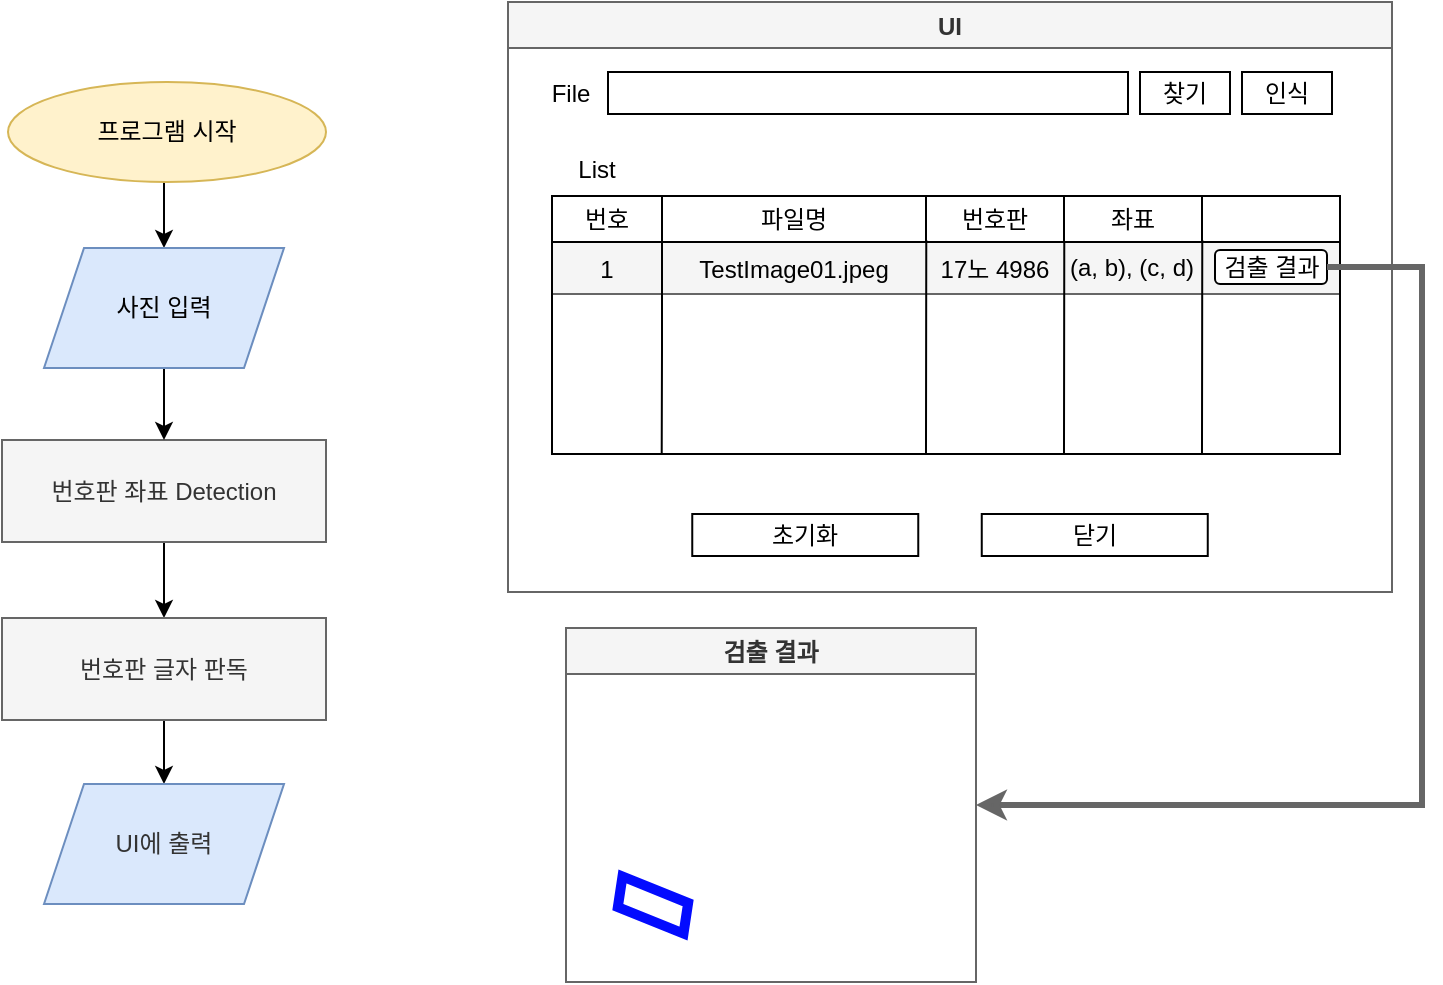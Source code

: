 <mxfile version="14.7.3" type="device"><diagram id="FogCuzA-QzDeeE3Vjx0h" name="Page-1"><mxGraphModel dx="1422" dy="762" grid="0" gridSize="10" guides="1" tooltips="1" connect="1" arrows="1" fold="1" page="1" pageScale="1" pageWidth="827" pageHeight="583" math="0" shadow="0"><root><mxCell id="0"/><mxCell id="1" parent="0"/><mxCell id="k7M5qeO7lcfDjnVykl1n-12" style="edgeStyle=orthogonalEdgeStyle;rounded=0;orthogonalLoop=1;jettySize=auto;html=1;exitX=0.5;exitY=1;exitDx=0;exitDy=0;entryX=0.5;entryY=0;entryDx=0;entryDy=0;" edge="1" parent="1" source="k7M5qeO7lcfDjnVykl1n-4" target="k7M5qeO7lcfDjnVykl1n-8"><mxGeometry relative="1" as="geometry"/></mxCell><mxCell id="k7M5qeO7lcfDjnVykl1n-4" value="프로그램 시작" style="ellipse;whiteSpace=wrap;html=1;fillColor=#fff2cc;strokeColor=#d6b656;" vertex="1" parent="1"><mxGeometry x="76" y="86" width="159" height="50" as="geometry"/></mxCell><mxCell id="k7M5qeO7lcfDjnVykl1n-14" style="edgeStyle=orthogonalEdgeStyle;rounded=0;orthogonalLoop=1;jettySize=auto;html=1;exitX=0.5;exitY=1;exitDx=0;exitDy=0;entryX=0.5;entryY=0;entryDx=0;entryDy=0;" edge="1" parent="1" source="k7M5qeO7lcfDjnVykl1n-7" target="k7M5qeO7lcfDjnVykl1n-9"><mxGeometry relative="1" as="geometry"/></mxCell><mxCell id="k7M5qeO7lcfDjnVykl1n-7" value="번호판 좌표 Detection" style="rounded=0;whiteSpace=wrap;html=1;fillColor=#f5f5f5;strokeColor=#666666;fontColor=#333333;" vertex="1" parent="1"><mxGeometry x="73" y="265" width="162" height="51" as="geometry"/></mxCell><mxCell id="k7M5qeO7lcfDjnVykl1n-13" style="edgeStyle=orthogonalEdgeStyle;rounded=0;orthogonalLoop=1;jettySize=auto;html=1;exitX=0.5;exitY=1;exitDx=0;exitDy=0;entryX=0.5;entryY=0;entryDx=0;entryDy=0;" edge="1" parent="1" source="k7M5qeO7lcfDjnVykl1n-8" target="k7M5qeO7lcfDjnVykl1n-7"><mxGeometry relative="1" as="geometry"/></mxCell><mxCell id="k7M5qeO7lcfDjnVykl1n-8" value="사진 입력" style="shape=parallelogram;perimeter=parallelogramPerimeter;whiteSpace=wrap;html=1;fixedSize=1;fillColor=#dae8fc;strokeColor=#6c8ebf;" vertex="1" parent="1"><mxGeometry x="94" y="169" width="120" height="60" as="geometry"/></mxCell><mxCell id="k7M5qeO7lcfDjnVykl1n-57" style="edgeStyle=orthogonalEdgeStyle;rounded=0;orthogonalLoop=1;jettySize=auto;html=1;exitX=0.5;exitY=1;exitDx=0;exitDy=0;endArrow=classic;endFill=1;strokeWidth=1;" edge="1" parent="1" source="k7M5qeO7lcfDjnVykl1n-9"><mxGeometry relative="1" as="geometry"><mxPoint x="154" y="437.0" as="targetPoint"/></mxGeometry></mxCell><mxCell id="k7M5qeO7lcfDjnVykl1n-9" value="번호판 글자 판독" style="rounded=0;whiteSpace=wrap;html=1;fillColor=#f5f5f5;strokeColor=#666666;fontColor=#333333;" vertex="1" parent="1"><mxGeometry x="73" y="354" width="162" height="51" as="geometry"/></mxCell><mxCell id="k7M5qeO7lcfDjnVykl1n-11" value="UI" style="swimlane;fillColor=#f5f5f5;strokeColor=#666666;fontColor=#333333;" vertex="1" parent="1"><mxGeometry x="326" y="46" width="442" height="295" as="geometry"/></mxCell><mxCell id="k7M5qeO7lcfDjnVykl1n-46" value="" style="rounded=0;whiteSpace=wrap;html=1;fillColor=#f5f5f5;strokeColor=#666666;fontColor=#333333;" vertex="1" parent="k7M5qeO7lcfDjnVykl1n-11"><mxGeometry x="22" y="120" width="394" height="26" as="geometry"/></mxCell><mxCell id="k7M5qeO7lcfDjnVykl1n-16" value="File" style="rounded=0;whiteSpace=wrap;html=1;strokeColor=none;" vertex="1" parent="k7M5qeO7lcfDjnVykl1n-11"><mxGeometry x="9" y="35" width="45" height="21" as="geometry"/></mxCell><mxCell id="k7M5qeO7lcfDjnVykl1n-17" value="" style="rounded=0;whiteSpace=wrap;html=1;" vertex="1" parent="k7M5qeO7lcfDjnVykl1n-11"><mxGeometry x="50" y="35" width="260" height="21" as="geometry"/></mxCell><mxCell id="k7M5qeO7lcfDjnVykl1n-18" value="찾기" style="rounded=0;whiteSpace=wrap;html=1;" vertex="1" parent="k7M5qeO7lcfDjnVykl1n-11"><mxGeometry x="316" y="35" width="45" height="21" as="geometry"/></mxCell><mxCell id="k7M5qeO7lcfDjnVykl1n-19" value="인식" style="rounded=0;whiteSpace=wrap;html=1;" vertex="1" parent="k7M5qeO7lcfDjnVykl1n-11"><mxGeometry x="367" y="35" width="45" height="21" as="geometry"/></mxCell><mxCell id="k7M5qeO7lcfDjnVykl1n-20" value="" style="rounded=0;whiteSpace=wrap;html=1;fillColor=none;" vertex="1" parent="k7M5qeO7lcfDjnVykl1n-11"><mxGeometry x="22" y="97" width="394" height="129" as="geometry"/></mxCell><mxCell id="k7M5qeO7lcfDjnVykl1n-27" value="List" style="rounded=0;whiteSpace=wrap;html=1;strokeColor=none;" vertex="1" parent="k7M5qeO7lcfDjnVykl1n-11"><mxGeometry x="22" y="73" width="45" height="21" as="geometry"/></mxCell><mxCell id="k7M5qeO7lcfDjnVykl1n-28" value="번호" style="rounded=0;whiteSpace=wrap;html=1;" vertex="1" parent="k7M5qeO7lcfDjnVykl1n-11"><mxGeometry x="22" y="97" width="55" height="23" as="geometry"/></mxCell><mxCell id="k7M5qeO7lcfDjnVykl1n-29" value="파일명" style="rounded=0;whiteSpace=wrap;html=1;" vertex="1" parent="k7M5qeO7lcfDjnVykl1n-11"><mxGeometry x="77" y="97" width="132" height="23" as="geometry"/></mxCell><mxCell id="k7M5qeO7lcfDjnVykl1n-30" value="번호판" style="rounded=0;whiteSpace=wrap;html=1;" vertex="1" parent="k7M5qeO7lcfDjnVykl1n-11"><mxGeometry x="209" y="97" width="69" height="23" as="geometry"/></mxCell><mxCell id="k7M5qeO7lcfDjnVykl1n-31" value="좌표" style="rounded=0;whiteSpace=wrap;html=1;" vertex="1" parent="k7M5qeO7lcfDjnVykl1n-11"><mxGeometry x="278" y="97" width="69" height="23" as="geometry"/></mxCell><mxCell id="k7M5qeO7lcfDjnVykl1n-32" value="" style="rounded=0;whiteSpace=wrap;html=1;" vertex="1" parent="k7M5qeO7lcfDjnVykl1n-11"><mxGeometry x="347" y="97" width="69" height="23" as="geometry"/></mxCell><mxCell id="k7M5qeO7lcfDjnVykl1n-41" value="검출 결과" style="rounded=1;whiteSpace=wrap;html=1;" vertex="1" parent="k7M5qeO7lcfDjnVykl1n-11"><mxGeometry x="353.5" y="124" width="56" height="17" as="geometry"/></mxCell><mxCell id="k7M5qeO7lcfDjnVykl1n-42" value="1" style="rounded=0;whiteSpace=wrap;html=1;strokeColor=none;fillColor=none;" vertex="1" parent="k7M5qeO7lcfDjnVykl1n-11"><mxGeometry x="27" y="123" width="45" height="21" as="geometry"/></mxCell><mxCell id="k7M5qeO7lcfDjnVykl1n-43" value="TestImage01.jpeg" style="rounded=0;whiteSpace=wrap;html=1;strokeColor=none;fillColor=none;" vertex="1" parent="k7M5qeO7lcfDjnVykl1n-11"><mxGeometry x="119.25" y="123" width="47.5" height="21" as="geometry"/></mxCell><mxCell id="k7M5qeO7lcfDjnVykl1n-44" value="17노 4986" style="rounded=0;whiteSpace=wrap;html=1;strokeColor=none;fillColor=none;" vertex="1" parent="k7M5qeO7lcfDjnVykl1n-11"><mxGeometry x="211.88" y="123" width="63.25" height="21" as="geometry"/></mxCell><mxCell id="k7M5qeO7lcfDjnVykl1n-45" value="(a, b), (c, d)" style="rounded=0;whiteSpace=wrap;html=1;strokeColor=none;fillColor=none;" vertex="1" parent="k7M5qeO7lcfDjnVykl1n-11"><mxGeometry x="278" y="122" width="68.13" height="21" as="geometry"/></mxCell><mxCell id="k7M5qeO7lcfDjnVykl1n-47" value="초기화" style="rounded=0;whiteSpace=wrap;html=1;" vertex="1" parent="k7M5qeO7lcfDjnVykl1n-11"><mxGeometry x="92.13" y="256" width="113" height="21" as="geometry"/></mxCell><mxCell id="k7M5qeO7lcfDjnVykl1n-48" value="닫기" style="rounded=0;whiteSpace=wrap;html=1;" vertex="1" parent="k7M5qeO7lcfDjnVykl1n-11"><mxGeometry x="236.88" y="256" width="113" height="21" as="geometry"/></mxCell><mxCell id="k7M5qeO7lcfDjnVykl1n-34" style="edgeStyle=orthogonalEdgeStyle;rounded=0;orthogonalLoop=1;jettySize=auto;html=1;exitX=0;exitY=1;exitDx=0;exitDy=0;endArrow=none;endFill=0;" edge="1" parent="1" source="k7M5qeO7lcfDjnVykl1n-29"><mxGeometry relative="1" as="geometry"><mxPoint x="402.857" y="272.524" as="targetPoint"/></mxGeometry></mxCell><mxCell id="k7M5qeO7lcfDjnVykl1n-38" style="edgeStyle=orthogonalEdgeStyle;rounded=0;orthogonalLoop=1;jettySize=auto;html=1;exitX=0;exitY=1;exitDx=0;exitDy=0;endArrow=none;endFill=0;" edge="1" parent="1"><mxGeometry relative="1" as="geometry"><mxPoint x="603.997" y="272.524" as="targetPoint"/><mxPoint x="604.14" y="166" as="sourcePoint"/><Array as="points"><mxPoint x="604.14" y="195"/><mxPoint x="604.14" y="195"/></Array></mxGeometry></mxCell><mxCell id="k7M5qeO7lcfDjnVykl1n-39" style="edgeStyle=orthogonalEdgeStyle;rounded=0;orthogonalLoop=1;jettySize=auto;html=1;exitX=0;exitY=1;exitDx=0;exitDy=0;endArrow=none;endFill=0;" edge="1" parent="1"><mxGeometry relative="1" as="geometry"><mxPoint x="534.997" y="271.524" as="targetPoint"/><mxPoint x="535.14" y="165" as="sourcePoint"/><Array as="points"><mxPoint x="535.14" y="193"/><mxPoint x="535.14" y="193"/></Array></mxGeometry></mxCell><mxCell id="k7M5qeO7lcfDjnVykl1n-40" style="edgeStyle=orthogonalEdgeStyle;rounded=0;orthogonalLoop=1;jettySize=auto;html=1;exitX=0;exitY=1;exitDx=0;exitDy=0;endArrow=none;endFill=0;" edge="1" parent="1"><mxGeometry relative="1" as="geometry"><mxPoint x="672.997" y="271.524" as="targetPoint"/><mxPoint x="673.14" y="165" as="sourcePoint"/><Array as="points"><mxPoint x="673.14" y="193"/><mxPoint x="673.14" y="193"/></Array></mxGeometry></mxCell><mxCell id="k7M5qeO7lcfDjnVykl1n-50" value="검출 결과" style="swimlane;fillColor=#f5f5f5;strokeColor=#666666;fontColor=#333333;" vertex="1" parent="1"><mxGeometry x="355" y="359" width="205" height="177" as="geometry"/></mxCell><mxCell id="k7M5qeO7lcfDjnVykl1n-52" value="" style="shape=image;verticalLabelPosition=bottom;labelBackgroundColor=#ffffff;verticalAlign=top;aspect=fixed;imageAspect=0;image=https://cloudfront-ap-northeast-1.images.arcpublishing.com/chosunbiz/6VT54IR24MTORZ7IXYFKPDAO2M.jpg;" vertex="1" parent="k7M5qeO7lcfDjnVykl1n-50"><mxGeometry x="1.19" y="23" width="203.81" height="154.25" as="geometry"/></mxCell><mxCell id="k7M5qeO7lcfDjnVykl1n-55" value="" style="shape=parallelogram;perimeter=parallelogramPerimeter;whiteSpace=wrap;html=1;fixedSize=1;fillColor=none;gradientColor=none;size=3.592;rotation=22;flipH=1;strokeColor=#030BFF;strokeWidth=5;" vertex="1" parent="k7M5qeO7lcfDjnVykl1n-50"><mxGeometry x="24" y="131" width="39" height="15.05" as="geometry"/></mxCell><mxCell id="k7M5qeO7lcfDjnVykl1n-53" style="edgeStyle=orthogonalEdgeStyle;rounded=0;orthogonalLoop=1;jettySize=auto;html=1;exitX=1;exitY=0.5;exitDx=0;exitDy=0;entryX=1;entryY=0.5;entryDx=0;entryDy=0;endArrow=classic;endFill=1;strokeWidth=3;fillColor=#f5f5f5;strokeColor=#666666;" edge="1" parent="1" source="k7M5qeO7lcfDjnVykl1n-41" target="k7M5qeO7lcfDjnVykl1n-50"><mxGeometry relative="1" as="geometry"><Array as="points"><mxPoint x="783" y="179"/><mxPoint x="783" y="448"/></Array></mxGeometry></mxCell><mxCell id="k7M5qeO7lcfDjnVykl1n-58" value="&lt;span style=&quot;color: rgb(51 , 51 , 51)&quot;&gt;UI에 출력&lt;/span&gt;" style="shape=parallelogram;perimeter=parallelogramPerimeter;whiteSpace=wrap;html=1;fixedSize=1;fillColor=#dae8fc;strokeColor=#6c8ebf;" vertex="1" parent="1"><mxGeometry x="94" y="437" width="120" height="60" as="geometry"/></mxCell></root></mxGraphModel></diagram></mxfile>